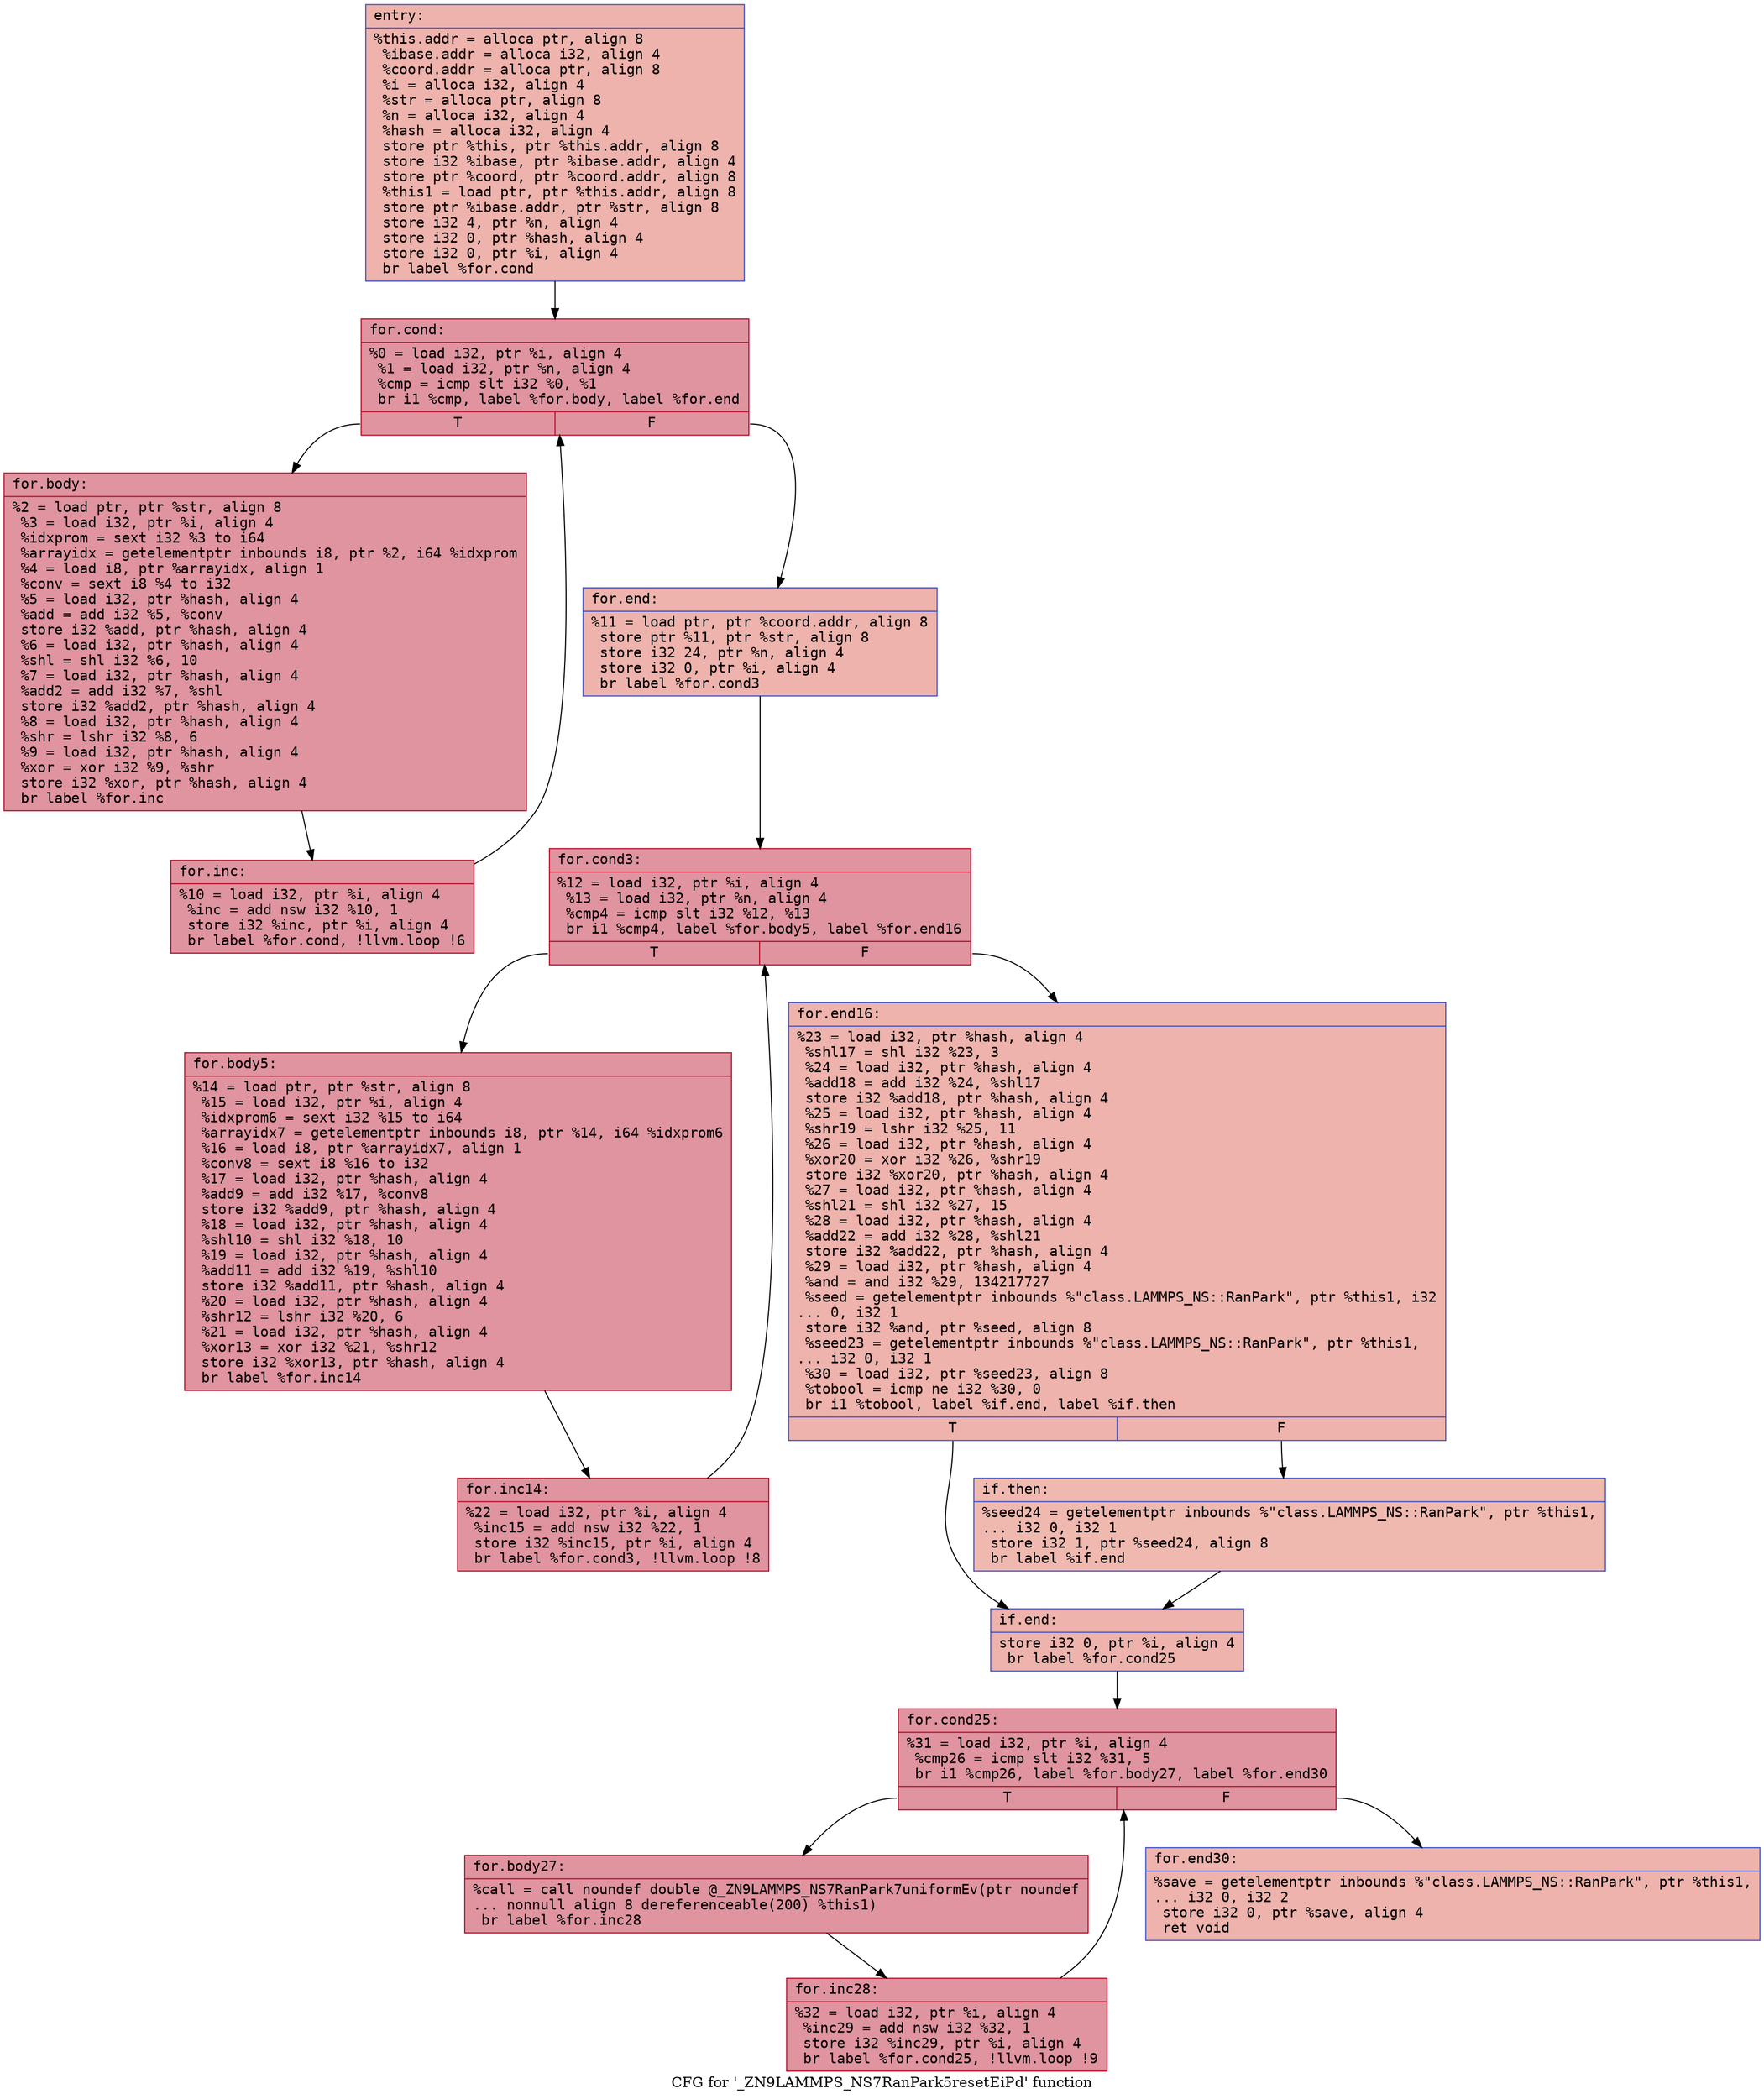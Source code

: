 digraph "CFG for '_ZN9LAMMPS_NS7RanPark5resetEiPd' function" {
	label="CFG for '_ZN9LAMMPS_NS7RanPark5resetEiPd' function";

	Node0x55c524a147e0 [shape=record,color="#3d50c3ff", style=filled, fillcolor="#d6524470" fontname="Courier",label="{entry:\l|  %this.addr = alloca ptr, align 8\l  %ibase.addr = alloca i32, align 4\l  %coord.addr = alloca ptr, align 8\l  %i = alloca i32, align 4\l  %str = alloca ptr, align 8\l  %n = alloca i32, align 4\l  %hash = alloca i32, align 4\l  store ptr %this, ptr %this.addr, align 8\l  store i32 %ibase, ptr %ibase.addr, align 4\l  store ptr %coord, ptr %coord.addr, align 8\l  %this1 = load ptr, ptr %this.addr, align 8\l  store ptr %ibase.addr, ptr %str, align 8\l  store i32 4, ptr %n, align 4\l  store i32 0, ptr %hash, align 4\l  store i32 0, ptr %i, align 4\l  br label %for.cond\l}"];
	Node0x55c524a147e0 -> Node0x55c524a15160[tooltip="entry -> for.cond\nProbability 100.00%" ];
	Node0x55c524a15160 [shape=record,color="#b70d28ff", style=filled, fillcolor="#b70d2870" fontname="Courier",label="{for.cond:\l|  %0 = load i32, ptr %i, align 4\l  %1 = load i32, ptr %n, align 4\l  %cmp = icmp slt i32 %0, %1\l  br i1 %cmp, label %for.body, label %for.end\l|{<s0>T|<s1>F}}"];
	Node0x55c524a15160:s0 -> Node0x55c524a155a0[tooltip="for.cond -> for.body\nProbability 96.88%" ];
	Node0x55c524a15160:s1 -> Node0x55c524a15620[tooltip="for.cond -> for.end\nProbability 3.12%" ];
	Node0x55c524a155a0 [shape=record,color="#b70d28ff", style=filled, fillcolor="#b70d2870" fontname="Courier",label="{for.body:\l|  %2 = load ptr, ptr %str, align 8\l  %3 = load i32, ptr %i, align 4\l  %idxprom = sext i32 %3 to i64\l  %arrayidx = getelementptr inbounds i8, ptr %2, i64 %idxprom\l  %4 = load i8, ptr %arrayidx, align 1\l  %conv = sext i8 %4 to i32\l  %5 = load i32, ptr %hash, align 4\l  %add = add i32 %5, %conv\l  store i32 %add, ptr %hash, align 4\l  %6 = load i32, ptr %hash, align 4\l  %shl = shl i32 %6, 10\l  %7 = load i32, ptr %hash, align 4\l  %add2 = add i32 %7, %shl\l  store i32 %add2, ptr %hash, align 4\l  %8 = load i32, ptr %hash, align 4\l  %shr = lshr i32 %8, 6\l  %9 = load i32, ptr %hash, align 4\l  %xor = xor i32 %9, %shr\l  store i32 %xor, ptr %hash, align 4\l  br label %for.inc\l}"];
	Node0x55c524a155a0 -> Node0x55c524a16280[tooltip="for.body -> for.inc\nProbability 100.00%" ];
	Node0x55c524a16280 [shape=record,color="#b70d28ff", style=filled, fillcolor="#b70d2870" fontname="Courier",label="{for.inc:\l|  %10 = load i32, ptr %i, align 4\l  %inc = add nsw i32 %10, 1\l  store i32 %inc, ptr %i, align 4\l  br label %for.cond, !llvm.loop !6\l}"];
	Node0x55c524a16280 -> Node0x55c524a15160[tooltip="for.inc -> for.cond\nProbability 100.00%" ];
	Node0x55c524a15620 [shape=record,color="#3d50c3ff", style=filled, fillcolor="#d6524470" fontname="Courier",label="{for.end:\l|  %11 = load ptr, ptr %coord.addr, align 8\l  store ptr %11, ptr %str, align 8\l  store i32 24, ptr %n, align 4\l  store i32 0, ptr %i, align 4\l  br label %for.cond3\l}"];
	Node0x55c524a15620 -> Node0x55c524a16ad0[tooltip="for.end -> for.cond3\nProbability 100.00%" ];
	Node0x55c524a16ad0 [shape=record,color="#b70d28ff", style=filled, fillcolor="#b70d2870" fontname="Courier",label="{for.cond3:\l|  %12 = load i32, ptr %i, align 4\l  %13 = load i32, ptr %n, align 4\l  %cmp4 = icmp slt i32 %12, %13\l  br i1 %cmp4, label %for.body5, label %for.end16\l|{<s0>T|<s1>F}}"];
	Node0x55c524a16ad0:s0 -> Node0x55c524a16d70[tooltip="for.cond3 -> for.body5\nProbability 96.88%" ];
	Node0x55c524a16ad0:s1 -> Node0x55c524a16df0[tooltip="for.cond3 -> for.end16\nProbability 3.12%" ];
	Node0x55c524a16d70 [shape=record,color="#b70d28ff", style=filled, fillcolor="#b70d2870" fontname="Courier",label="{for.body5:\l|  %14 = load ptr, ptr %str, align 8\l  %15 = load i32, ptr %i, align 4\l  %idxprom6 = sext i32 %15 to i64\l  %arrayidx7 = getelementptr inbounds i8, ptr %14, i64 %idxprom6\l  %16 = load i8, ptr %arrayidx7, align 1\l  %conv8 = sext i8 %16 to i32\l  %17 = load i32, ptr %hash, align 4\l  %add9 = add i32 %17, %conv8\l  store i32 %add9, ptr %hash, align 4\l  %18 = load i32, ptr %hash, align 4\l  %shl10 = shl i32 %18, 10\l  %19 = load i32, ptr %hash, align 4\l  %add11 = add i32 %19, %shl10\l  store i32 %add11, ptr %hash, align 4\l  %20 = load i32, ptr %hash, align 4\l  %shr12 = lshr i32 %20, 6\l  %21 = load i32, ptr %hash, align 4\l  %xor13 = xor i32 %21, %shr12\l  store i32 %xor13, ptr %hash, align 4\l  br label %for.inc14\l}"];
	Node0x55c524a16d70 -> Node0x55c524a17a70[tooltip="for.body5 -> for.inc14\nProbability 100.00%" ];
	Node0x55c524a17a70 [shape=record,color="#b70d28ff", style=filled, fillcolor="#b70d2870" fontname="Courier",label="{for.inc14:\l|  %22 = load i32, ptr %i, align 4\l  %inc15 = add nsw i32 %22, 1\l  store i32 %inc15, ptr %i, align 4\l  br label %for.cond3, !llvm.loop !8\l}"];
	Node0x55c524a17a70 -> Node0x55c524a16ad0[tooltip="for.inc14 -> for.cond3\nProbability 100.00%" ];
	Node0x55c524a16df0 [shape=record,color="#3d50c3ff", style=filled, fillcolor="#d6524470" fontname="Courier",label="{for.end16:\l|  %23 = load i32, ptr %hash, align 4\l  %shl17 = shl i32 %23, 3\l  %24 = load i32, ptr %hash, align 4\l  %add18 = add i32 %24, %shl17\l  store i32 %add18, ptr %hash, align 4\l  %25 = load i32, ptr %hash, align 4\l  %shr19 = lshr i32 %25, 11\l  %26 = load i32, ptr %hash, align 4\l  %xor20 = xor i32 %26, %shr19\l  store i32 %xor20, ptr %hash, align 4\l  %27 = load i32, ptr %hash, align 4\l  %shl21 = shl i32 %27, 15\l  %28 = load i32, ptr %hash, align 4\l  %add22 = add i32 %28, %shl21\l  store i32 %add22, ptr %hash, align 4\l  %29 = load i32, ptr %hash, align 4\l  %and = and i32 %29, 134217727\l  %seed = getelementptr inbounds %\"class.LAMMPS_NS::RanPark\", ptr %this1, i32\l... 0, i32 1\l  store i32 %and, ptr %seed, align 8\l  %seed23 = getelementptr inbounds %\"class.LAMMPS_NS::RanPark\", ptr %this1,\l... i32 0, i32 1\l  %30 = load i32, ptr %seed23, align 8\l  %tobool = icmp ne i32 %30, 0\l  br i1 %tobool, label %if.end, label %if.then\l|{<s0>T|<s1>F}}"];
	Node0x55c524a16df0:s0 -> Node0x55c524a19300[tooltip="for.end16 -> if.end\nProbability 62.50%" ];
	Node0x55c524a16df0:s1 -> Node0x55c524a19370[tooltip="for.end16 -> if.then\nProbability 37.50%" ];
	Node0x55c524a19370 [shape=record,color="#3d50c3ff", style=filled, fillcolor="#de614d70" fontname="Courier",label="{if.then:\l|  %seed24 = getelementptr inbounds %\"class.LAMMPS_NS::RanPark\", ptr %this1,\l... i32 0, i32 1\l  store i32 1, ptr %seed24, align 8\l  br label %if.end\l}"];
	Node0x55c524a19370 -> Node0x55c524a19300[tooltip="if.then -> if.end\nProbability 100.00%" ];
	Node0x55c524a19300 [shape=record,color="#3d50c3ff", style=filled, fillcolor="#d6524470" fontname="Courier",label="{if.end:\l|  store i32 0, ptr %i, align 4\l  br label %for.cond25\l}"];
	Node0x55c524a19300 -> Node0x55c524a19720[tooltip="if.end -> for.cond25\nProbability 100.00%" ];
	Node0x55c524a19720 [shape=record,color="#b70d28ff", style=filled, fillcolor="#b70d2870" fontname="Courier",label="{for.cond25:\l|  %31 = load i32, ptr %i, align 4\l  %cmp26 = icmp slt i32 %31, 5\l  br i1 %cmp26, label %for.body27, label %for.end30\l|{<s0>T|<s1>F}}"];
	Node0x55c524a19720:s0 -> Node0x55c524a19940[tooltip="for.cond25 -> for.body27\nProbability 96.88%" ];
	Node0x55c524a19720:s1 -> Node0x55c524a199c0[tooltip="for.cond25 -> for.end30\nProbability 3.12%" ];
	Node0x55c524a19940 [shape=record,color="#b70d28ff", style=filled, fillcolor="#b70d2870" fontname="Courier",label="{for.body27:\l|  %call = call noundef double @_ZN9LAMMPS_NS7RanPark7uniformEv(ptr noundef\l... nonnull align 8 dereferenceable(200) %this1)\l  br label %for.inc28\l}"];
	Node0x55c524a19940 -> Node0x55c524a19c60[tooltip="for.body27 -> for.inc28\nProbability 100.00%" ];
	Node0x55c524a19c60 [shape=record,color="#b70d28ff", style=filled, fillcolor="#b70d2870" fontname="Courier",label="{for.inc28:\l|  %32 = load i32, ptr %i, align 4\l  %inc29 = add nsw i32 %32, 1\l  store i32 %inc29, ptr %i, align 4\l  br label %for.cond25, !llvm.loop !9\l}"];
	Node0x55c524a19c60 -> Node0x55c524a19720[tooltip="for.inc28 -> for.cond25\nProbability 100.00%" ];
	Node0x55c524a199c0 [shape=record,color="#3d50c3ff", style=filled, fillcolor="#d6524470" fontname="Courier",label="{for.end30:\l|  %save = getelementptr inbounds %\"class.LAMMPS_NS::RanPark\", ptr %this1,\l... i32 0, i32 2\l  store i32 0, ptr %save, align 4\l  ret void\l}"];
}

